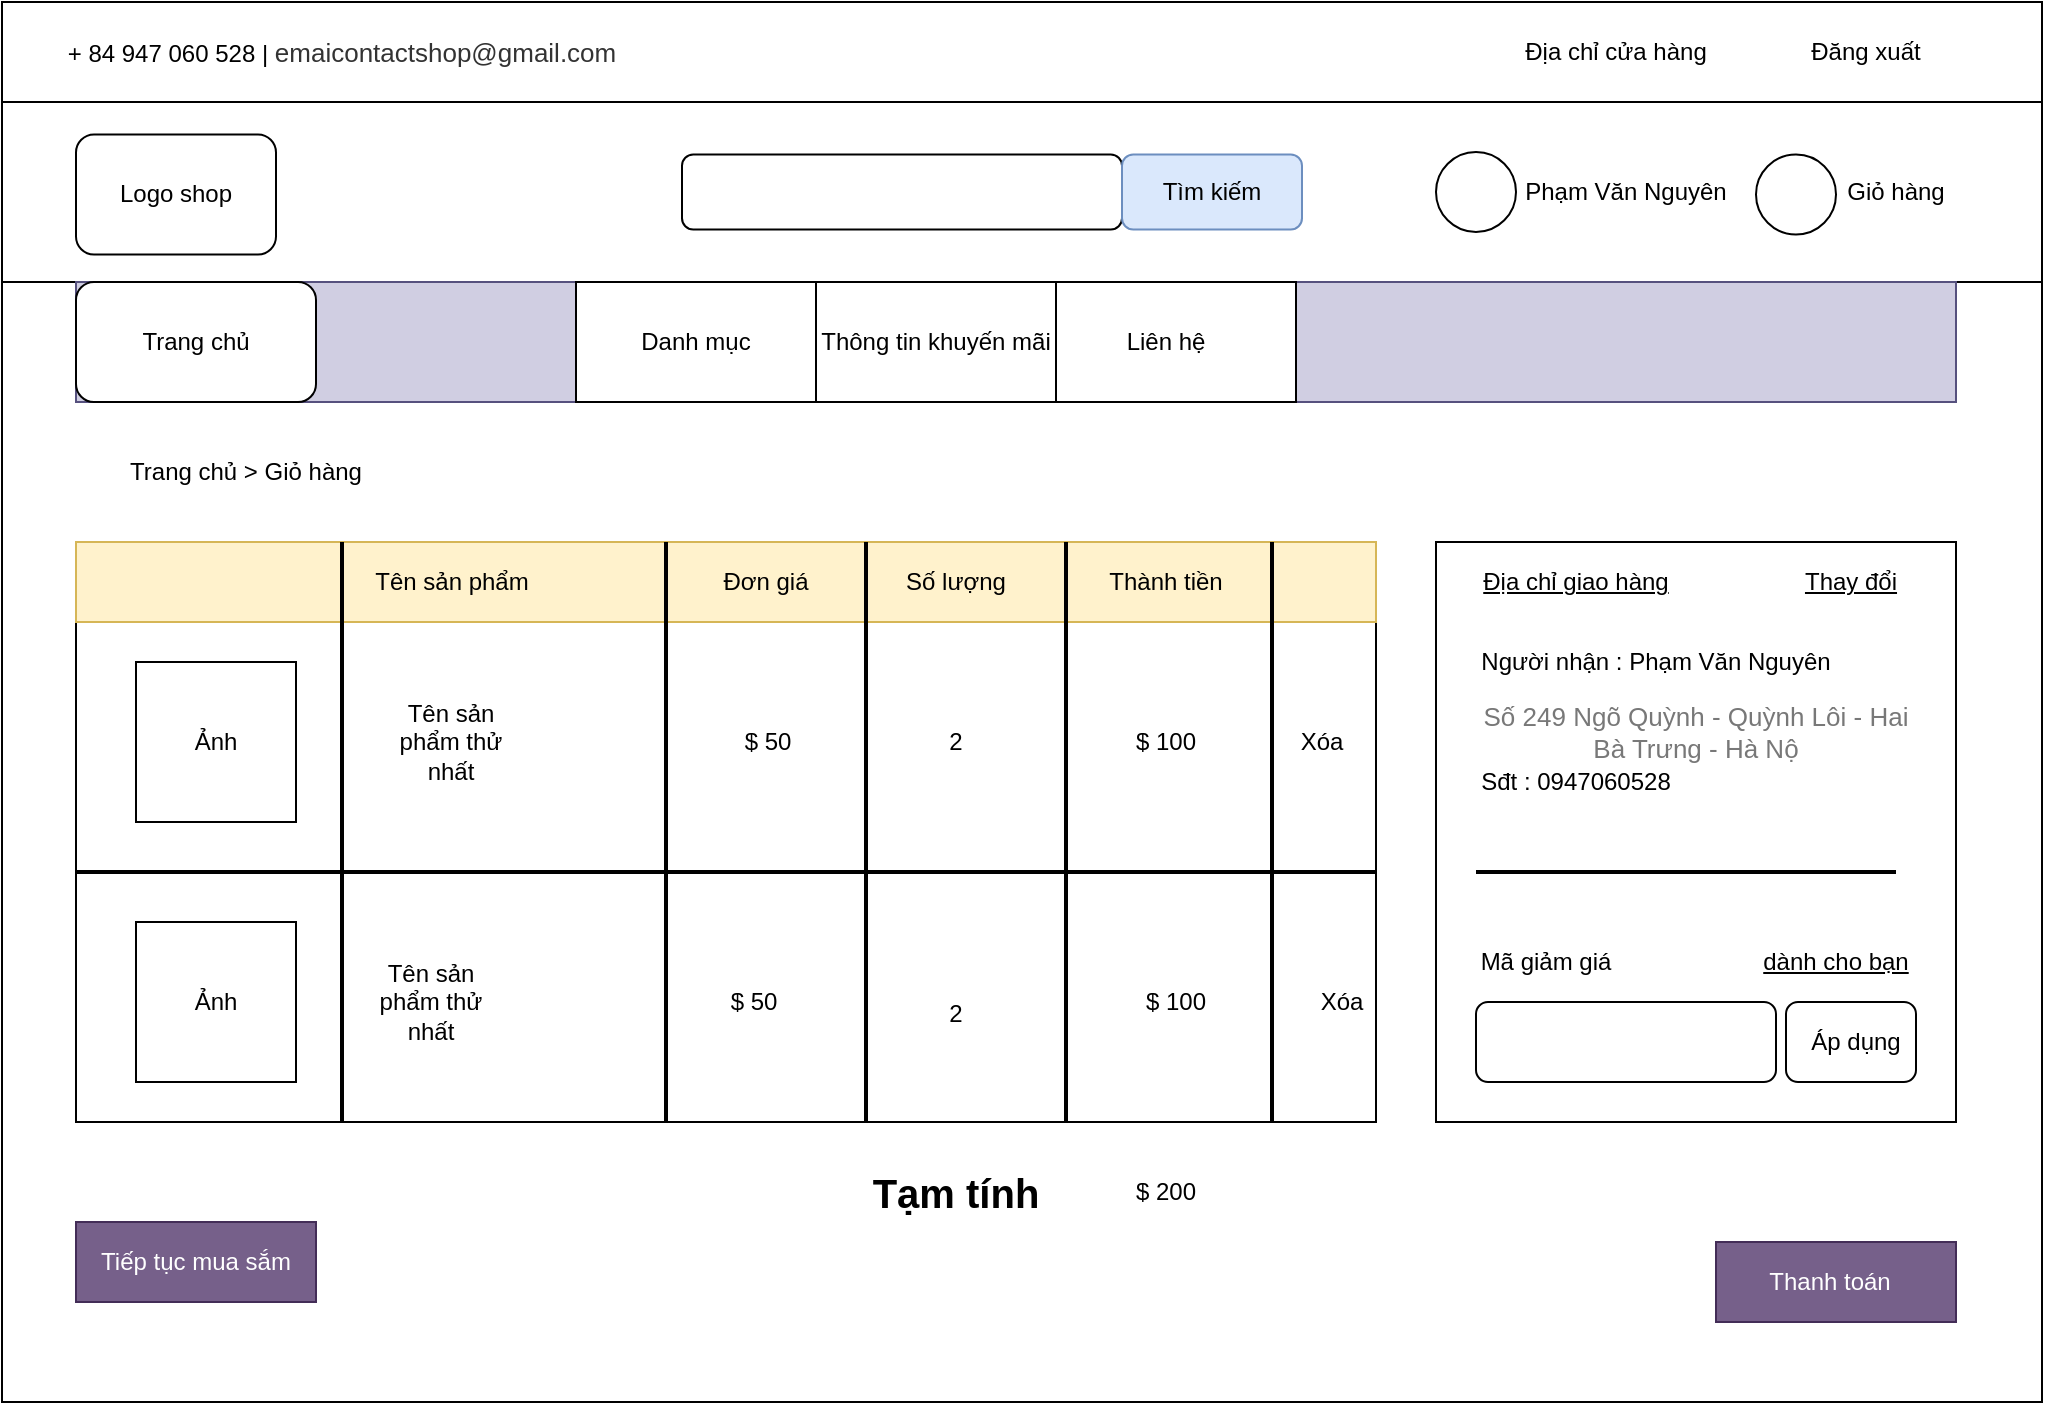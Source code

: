 <mxfile version="14.6.10" type="device"><diagram id="ESWnWOe6FJZDpxE4n6W1" name="Page-1"><mxGraphModel dx="1865" dy="1749" grid="1" gridSize="10" guides="1" tooltips="1" connect="1" arrows="1" fold="1" page="1" pageScale="1" pageWidth="827" pageHeight="1169" math="0" shadow="0"><root><mxCell id="0"/><mxCell id="1" parent="0"/><mxCell id="xxcyPhV28AaCupvOZjKp-1" value="" style="rounded=0;whiteSpace=wrap;html=1;" parent="1" vertex="1"><mxGeometry x="-97" y="-1090" width="1020" height="700" as="geometry"/></mxCell><mxCell id="xxcyPhV28AaCupvOZjKp-2" value="" style="rounded=0;whiteSpace=wrap;html=1;" parent="1" vertex="1"><mxGeometry x="-97" y="-1090" width="1020" height="50" as="geometry"/></mxCell><mxCell id="xxcyPhV28AaCupvOZjKp-3" value="" style="rounded=0;whiteSpace=wrap;html=1;shadow=0;glass=0;" parent="1" vertex="1"><mxGeometry x="-97" y="-1040" width="1020" height="90" as="geometry"/></mxCell><mxCell id="xxcyPhV28AaCupvOZjKp-4" value="+ 84 947 060 528 |&amp;nbsp;&lt;span style=&quot;color: rgb(51 , 51 , 51) ; font-size: 13px ; background-color: rgb(255 , 255 , 255) ; font-family: &amp;#34;poppins&amp;#34; , sans-serif ; text-align: left&quot;&gt;emaicontactshop@gmail.com&lt;/span&gt;" style="text;html=1;strokeColor=none;fillColor=none;align=center;verticalAlign=middle;whiteSpace=wrap;rounded=0;" parent="1" vertex="1"><mxGeometry x="-97" y="-1080" width="340" height="30" as="geometry"/></mxCell><mxCell id="xxcyPhV28AaCupvOZjKp-5" value="Địa chỉ cửa hàng" style="text;html=1;align=center;verticalAlign=middle;whiteSpace=wrap;rounded=0;noLabel=0;shadow=0;glass=0;" parent="1" vertex="1"><mxGeometry x="650" y="-1077.5" width="120" height="25" as="geometry"/></mxCell><mxCell id="xxcyPhV28AaCupvOZjKp-7" value="Đăng xuất" style="text;html=1;strokeColor=none;fillColor=none;align=center;verticalAlign=middle;whiteSpace=wrap;rounded=0;" parent="1" vertex="1"><mxGeometry x="800" y="-1075" width="70" height="20" as="geometry"/></mxCell><mxCell id="xxcyPhV28AaCupvOZjKp-8" value="" style="rounded=1;whiteSpace=wrap;html=1;shadow=0;glass=0;" parent="1" vertex="1"><mxGeometry x="-60" y="-1023.75" width="100" height="60" as="geometry"/></mxCell><mxCell id="xxcyPhV28AaCupvOZjKp-9" value="Logo shop" style="text;html=1;strokeColor=none;fillColor=none;align=center;verticalAlign=middle;whiteSpace=wrap;rounded=0;shadow=0;glass=0;" parent="1" vertex="1"><mxGeometry x="-40" y="-1003.75" width="60" height="20" as="geometry"/></mxCell><mxCell id="xxcyPhV28AaCupvOZjKp-10" value="" style="rounded=1;whiteSpace=wrap;html=1;shadow=0;glass=0;" parent="1" vertex="1"><mxGeometry x="243" y="-1013.75" width="220" height="37.5" as="geometry"/></mxCell><mxCell id="xxcyPhV28AaCupvOZjKp-11" value="" style="rounded=1;whiteSpace=wrap;html=1;shadow=0;glass=0;fillColor=#dae8fc;strokeColor=#6c8ebf;" parent="1" vertex="1"><mxGeometry x="463" y="-1013.75" width="90" height="37.5" as="geometry"/></mxCell><mxCell id="xxcyPhV28AaCupvOZjKp-12" value="Tìm kiếm" style="text;html=1;strokeColor=none;fillColor=none;align=center;verticalAlign=middle;whiteSpace=wrap;rounded=0;" parent="1" vertex="1"><mxGeometry x="473" y="-1005" width="70" height="20" as="geometry"/></mxCell><mxCell id="xxcyPhV28AaCupvOZjKp-13" value="" style="ellipse;whiteSpace=wrap;html=1;aspect=fixed;rounded=0;shadow=0;glass=0;" parent="1" vertex="1"><mxGeometry x="620" y="-1015" width="40" height="40" as="geometry"/></mxCell><mxCell id="xxcyPhV28AaCupvOZjKp-14" value="Phạm Văn Nguyên" style="text;html=1;strokeColor=none;fillColor=none;align=center;verticalAlign=middle;whiteSpace=wrap;rounded=0;shadow=0;glass=0;" parent="1" vertex="1"><mxGeometry x="660" y="-1005" width="110" height="20" as="geometry"/></mxCell><mxCell id="xxcyPhV28AaCupvOZjKp-15" value="" style="ellipse;whiteSpace=wrap;html=1;aspect=fixed;rounded=0;shadow=0;glass=0;" parent="1" vertex="1"><mxGeometry x="780" y="-1013.75" width="40" height="40" as="geometry"/></mxCell><mxCell id="xxcyPhV28AaCupvOZjKp-16" value="Giỏ hàng" style="text;html=1;strokeColor=none;fillColor=none;align=center;verticalAlign=middle;whiteSpace=wrap;rounded=0;shadow=0;glass=0;" parent="1" vertex="1"><mxGeometry x="820" y="-1005" width="60" height="20" as="geometry"/></mxCell><mxCell id="xxcyPhV28AaCupvOZjKp-17" value="" style="rounded=0;whiteSpace=wrap;html=1;shadow=0;glass=0;fillColor=#d0cee2;strokeColor=#56517e;" parent="1" vertex="1"><mxGeometry x="-60" y="-950" width="940" height="60" as="geometry"/></mxCell><mxCell id="xxcyPhV28AaCupvOZjKp-18" value="" style="rounded=1;whiteSpace=wrap;html=1;shadow=0;glass=0;" parent="1" vertex="1"><mxGeometry x="-60" y="-950" width="120" height="60" as="geometry"/></mxCell><mxCell id="xxcyPhV28AaCupvOZjKp-19" value="Trang chủ" style="text;html=1;strokeColor=none;fillColor=none;align=center;verticalAlign=middle;whiteSpace=wrap;rounded=0;shadow=0;glass=0;" parent="1" vertex="1"><mxGeometry x="-50" y="-930" width="100" height="20" as="geometry"/></mxCell><mxCell id="xxcyPhV28AaCupvOZjKp-20" value="" style="rounded=0;whiteSpace=wrap;html=1;shadow=0;glass=0;" parent="1" vertex="1"><mxGeometry x="190" y="-950" width="120" height="60" as="geometry"/></mxCell><mxCell id="xxcyPhV28AaCupvOZjKp-21" value="" style="rounded=0;whiteSpace=wrap;html=1;shadow=0;glass=0;" parent="1" vertex="1"><mxGeometry x="310" y="-950" width="120" height="60" as="geometry"/></mxCell><mxCell id="xxcyPhV28AaCupvOZjKp-22" value="" style="rounded=0;whiteSpace=wrap;html=1;shadow=0;glass=0;" parent="1" vertex="1"><mxGeometry x="430" y="-950" width="120" height="60" as="geometry"/></mxCell><mxCell id="xxcyPhV28AaCupvOZjKp-23" value="Danh mục" style="text;html=1;strokeColor=none;fillColor=none;align=center;verticalAlign=middle;whiteSpace=wrap;rounded=0;shadow=0;glass=0;" parent="1" vertex="1"><mxGeometry x="205" y="-930" width="90" height="20" as="geometry"/></mxCell><mxCell id="xxcyPhV28AaCupvOZjKp-24" value="Thông tin khuyến mãi" style="text;html=1;strokeColor=none;fillColor=none;align=center;verticalAlign=middle;whiteSpace=wrap;rounded=0;shadow=0;glass=0;" parent="1" vertex="1"><mxGeometry x="310" y="-930" width="120" height="20" as="geometry"/></mxCell><mxCell id="xxcyPhV28AaCupvOZjKp-25" value="Liên hệ" style="text;html=1;strokeColor=none;fillColor=none;align=center;verticalAlign=middle;whiteSpace=wrap;rounded=0;shadow=0;glass=0;" parent="1" vertex="1"><mxGeometry x="440" y="-930" width="90" height="20" as="geometry"/></mxCell><mxCell id="xxcyPhV28AaCupvOZjKp-26" value="Trang chủ &amp;gt; Giỏ hàng" style="text;html=1;strokeColor=none;fillColor=none;align=center;verticalAlign=middle;whiteSpace=wrap;rounded=0;" parent="1" vertex="1"><mxGeometry x="-40" y="-870" width="130" height="30" as="geometry"/></mxCell><mxCell id="xxcyPhV28AaCupvOZjKp-27" value="" style="rounded=0;whiteSpace=wrap;html=1;" parent="1" vertex="1"><mxGeometry x="-60" y="-820" width="650" height="290" as="geometry"/></mxCell><mxCell id="xxcyPhV28AaCupvOZjKp-28" value="" style="rounded=0;whiteSpace=wrap;html=1;fillColor=#fff2cc;strokeColor=#d6b656;" parent="1" vertex="1"><mxGeometry x="-60" y="-820" width="650" height="40" as="geometry"/></mxCell><mxCell id="xxcyPhV28AaCupvOZjKp-29" value="" style="line;strokeWidth=2;direction=south;html=1;" parent="1" vertex="1"><mxGeometry x="68" y="-820" width="10" height="290" as="geometry"/></mxCell><mxCell id="xxcyPhV28AaCupvOZjKp-30" value="" style="line;strokeWidth=2;direction=south;html=1;" parent="1" vertex="1"><mxGeometry x="230" y="-820" width="10" height="290" as="geometry"/></mxCell><mxCell id="xxcyPhV28AaCupvOZjKp-31" value="" style="line;strokeWidth=2;direction=south;html=1;" parent="1" vertex="1"><mxGeometry x="330" y="-820" width="10" height="290" as="geometry"/></mxCell><mxCell id="xxcyPhV28AaCupvOZjKp-32" value="" style="line;strokeWidth=2;direction=south;html=1;" parent="1" vertex="1"><mxGeometry x="430" y="-820" width="10" height="290" as="geometry"/></mxCell><mxCell id="xxcyPhV28AaCupvOZjKp-34" value="" style="line;strokeWidth=2;direction=south;html=1;" parent="1" vertex="1"><mxGeometry x="533" y="-820" width="10" height="290" as="geometry"/></mxCell><mxCell id="xxcyPhV28AaCupvOZjKp-35" value="Tên sản phẩm" style="text;html=1;strokeColor=none;fillColor=none;align=center;verticalAlign=middle;whiteSpace=wrap;rounded=0;" parent="1" vertex="1"><mxGeometry x="82.5" y="-810" width="90" height="20" as="geometry"/></mxCell><mxCell id="xxcyPhV28AaCupvOZjKp-37" value="Đơn giá" style="text;html=1;strokeColor=none;fillColor=none;align=center;verticalAlign=middle;whiteSpace=wrap;rounded=0;" parent="1" vertex="1"><mxGeometry x="250" y="-810" width="70" height="20" as="geometry"/></mxCell><mxCell id="xxcyPhV28AaCupvOZjKp-38" value="Số lượng" style="text;html=1;strokeColor=none;fillColor=none;align=center;verticalAlign=middle;whiteSpace=wrap;rounded=0;" parent="1" vertex="1"><mxGeometry x="340" y="-810" width="80" height="20" as="geometry"/></mxCell><mxCell id="xxcyPhV28AaCupvOZjKp-39" value="Thành tiền" style="text;html=1;strokeColor=none;fillColor=none;align=center;verticalAlign=middle;whiteSpace=wrap;rounded=0;" parent="1" vertex="1"><mxGeometry x="440" y="-810" width="90" height="20" as="geometry"/></mxCell><mxCell id="xxcyPhV28AaCupvOZjKp-40" value="" style="line;strokeWidth=2;html=1;" parent="1" vertex="1"><mxGeometry x="-60" y="-660" width="650" height="10" as="geometry"/></mxCell><mxCell id="xxcyPhV28AaCupvOZjKp-41" value="" style="whiteSpace=wrap;html=1;aspect=fixed;" parent="1" vertex="1"><mxGeometry x="-30" y="-760" width="80" height="80" as="geometry"/></mxCell><mxCell id="xxcyPhV28AaCupvOZjKp-42" value="Tên sản phẩm thử nhất" style="text;html=1;strokeColor=none;fillColor=none;align=center;verticalAlign=middle;whiteSpace=wrap;rounded=0;" parent="1" vertex="1"><mxGeometry x="90" y="-740" width="75" height="40" as="geometry"/></mxCell><mxCell id="xxcyPhV28AaCupvOZjKp-43" value="$ 50" style="text;html=1;strokeColor=none;fillColor=none;align=center;verticalAlign=middle;whiteSpace=wrap;rounded=0;" parent="1" vertex="1"><mxGeometry x="250" y="-730" width="72" height="20" as="geometry"/></mxCell><mxCell id="xxcyPhV28AaCupvOZjKp-44" value="2" style="text;html=1;strokeColor=none;fillColor=none;align=center;verticalAlign=middle;whiteSpace=wrap;rounded=0;" parent="1" vertex="1"><mxGeometry x="360" y="-730" width="40" height="20" as="geometry"/></mxCell><mxCell id="xxcyPhV28AaCupvOZjKp-45" value="$ 100" style="text;html=1;strokeColor=none;fillColor=none;align=center;verticalAlign=middle;whiteSpace=wrap;rounded=0;" parent="1" vertex="1"><mxGeometry x="445" y="-730" width="80" height="20" as="geometry"/></mxCell><mxCell id="xxcyPhV28AaCupvOZjKp-46" value="Xóa" style="text;html=1;strokeColor=none;fillColor=none;align=center;verticalAlign=middle;whiteSpace=wrap;rounded=0;" parent="1" vertex="1"><mxGeometry x="543" y="-730" width="40" height="20" as="geometry"/></mxCell><mxCell id="xxcyPhV28AaCupvOZjKp-47" value="" style="whiteSpace=wrap;html=1;aspect=fixed;" parent="1" vertex="1"><mxGeometry x="-30" y="-630" width="80" height="80" as="geometry"/></mxCell><mxCell id="xxcyPhV28AaCupvOZjKp-48" value="Tên sản phẩm thử nhất" style="text;html=1;strokeColor=none;fillColor=none;align=center;verticalAlign=middle;whiteSpace=wrap;rounded=0;" parent="1" vertex="1"><mxGeometry x="90" y="-610" width="55" height="40" as="geometry"/></mxCell><mxCell id="xxcyPhV28AaCupvOZjKp-49" value="$ 50" style="text;html=1;strokeColor=none;fillColor=none;align=center;verticalAlign=middle;whiteSpace=wrap;rounded=0;" parent="1" vertex="1"><mxGeometry x="243" y="-600" width="72" height="20" as="geometry"/></mxCell><mxCell id="xxcyPhV28AaCupvOZjKp-50" value="2" style="text;html=1;strokeColor=none;fillColor=none;align=center;verticalAlign=middle;whiteSpace=wrap;rounded=0;" parent="1" vertex="1"><mxGeometry x="360" y="-594" width="40" height="20" as="geometry"/></mxCell><mxCell id="xxcyPhV28AaCupvOZjKp-51" value="$ 100" style="text;html=1;strokeColor=none;fillColor=none;align=center;verticalAlign=middle;whiteSpace=wrap;rounded=0;" parent="1" vertex="1"><mxGeometry x="450" y="-600" width="80" height="20" as="geometry"/></mxCell><mxCell id="xxcyPhV28AaCupvOZjKp-52" value="Xóa" style="text;html=1;strokeColor=none;fillColor=none;align=center;verticalAlign=middle;whiteSpace=wrap;rounded=0;" parent="1" vertex="1"><mxGeometry x="553" y="-600" width="40" height="20" as="geometry"/></mxCell><mxCell id="xxcyPhV28AaCupvOZjKp-53" value="Ảnh" style="text;html=1;strokeColor=none;fillColor=none;align=center;verticalAlign=middle;whiteSpace=wrap;rounded=0;" parent="1" vertex="1"><mxGeometry x="-20" y="-730" width="60" height="20" as="geometry"/></mxCell><mxCell id="xxcyPhV28AaCupvOZjKp-54" value="Ảnh" style="text;html=1;strokeColor=none;fillColor=none;align=center;verticalAlign=middle;whiteSpace=wrap;rounded=0;" parent="1" vertex="1"><mxGeometry x="-20" y="-600" width="60" height="20" as="geometry"/></mxCell><mxCell id="xxcyPhV28AaCupvOZjKp-55" value="&lt;font style=&quot;font-size: 20px&quot;&gt;&lt;b&gt;Tạm tính&lt;/b&gt;&lt;/font&gt;" style="text;html=1;strokeColor=none;fillColor=none;align=center;verticalAlign=middle;whiteSpace=wrap;rounded=0;" parent="1" vertex="1"><mxGeometry x="320" y="-520" width="120" height="50" as="geometry"/></mxCell><mxCell id="xxcyPhV28AaCupvOZjKp-56" value="$ 200" style="text;html=1;strokeColor=none;fillColor=none;align=center;verticalAlign=middle;whiteSpace=wrap;rounded=0;" parent="1" vertex="1"><mxGeometry x="450" y="-505" width="70" height="20" as="geometry"/></mxCell><mxCell id="xxcyPhV28AaCupvOZjKp-57" value="" style="rounded=0;whiteSpace=wrap;html=1;fillColor=#76608a;strokeColor=#432D57;fontColor=#ffffff;" parent="1" vertex="1"><mxGeometry x="-60" y="-480" width="120" height="40" as="geometry"/></mxCell><mxCell id="xxcyPhV28AaCupvOZjKp-58" value="Tiếp tục mua sắm" style="text;html=1;strokeColor=none;fillColor=none;align=center;verticalAlign=middle;whiteSpace=wrap;rounded=0;fontColor=#FFFFFF;" parent="1" vertex="1"><mxGeometry x="-50" y="-470" width="100" height="20" as="geometry"/></mxCell><mxCell id="xxcyPhV28AaCupvOZjKp-59" value="" style="rounded=0;whiteSpace=wrap;html=1;fillColor=#76608a;strokeColor=#432D57;fontColor=#ffffff;" parent="1" vertex="1"><mxGeometry x="760" y="-470" width="120" height="40" as="geometry"/></mxCell><mxCell id="xxcyPhV28AaCupvOZjKp-60" value="Thanh toán" style="text;html=1;strokeColor=none;fillColor=none;align=center;verticalAlign=middle;whiteSpace=wrap;rounded=0;fontColor=#FFFFFF;" parent="1" vertex="1"><mxGeometry x="767" y="-460" width="100" height="20" as="geometry"/></mxCell><mxCell id="xxcyPhV28AaCupvOZjKp-63" value="" style="rounded=0;whiteSpace=wrap;html=1;fontColor=#FFFFFF;" parent="1" vertex="1"><mxGeometry x="620" y="-820" width="260" height="290" as="geometry"/></mxCell><mxCell id="xxcyPhV28AaCupvOZjKp-64" value="Địa chỉ giao hàng" style="text;html=1;strokeColor=none;fillColor=none;align=center;verticalAlign=middle;whiteSpace=wrap;rounded=0;fontStyle=4" parent="1" vertex="1"><mxGeometry x="640" y="-810" width="100" height="20" as="geometry"/></mxCell><mxCell id="xxcyPhV28AaCupvOZjKp-65" value="Thay đổi" style="text;html=1;strokeColor=none;fillColor=none;align=center;verticalAlign=middle;whiteSpace=wrap;rounded=0;fontStyle=4" parent="1" vertex="1"><mxGeometry x="800" y="-810" width="55" height="20" as="geometry"/></mxCell><mxCell id="xxcyPhV28AaCupvOZjKp-66" value="&lt;span style=&quot;color: rgb(120 , 120 , 120) ; font-family: &amp;#34;poppins&amp;#34; , sans-serif ; font-size: 13px ; text-align: left ; background-color: rgb(255 , 255 , 255)&quot;&gt;Số 249 Ngõ Quỳnh - Quỳnh Lôi - Hai Bà Trưng - Hà Nộ&lt;/span&gt;" style="text;html=1;strokeColor=none;fillColor=none;align=center;verticalAlign=middle;whiteSpace=wrap;rounded=0;fontColor=#000000;" parent="1" vertex="1"><mxGeometry x="640" y="-740" width="220" height="30" as="geometry"/></mxCell><mxCell id="xxcyPhV28AaCupvOZjKp-67" value="Người nhận : Phạm Văn Nguyên" style="text;html=1;strokeColor=none;fillColor=none;align=center;verticalAlign=middle;whiteSpace=wrap;rounded=0;fontColor=#000000;" parent="1" vertex="1"><mxGeometry x="640" y="-770" width="180" height="20" as="geometry"/></mxCell><mxCell id="xxcyPhV28AaCupvOZjKp-68" value="Sđt : 0947060528" style="text;html=1;strokeColor=none;fillColor=none;align=center;verticalAlign=middle;whiteSpace=wrap;rounded=0;fontColor=#000000;" parent="1" vertex="1"><mxGeometry x="640" y="-710" width="100" height="20" as="geometry"/></mxCell><mxCell id="xxcyPhV28AaCupvOZjKp-69" value="Mã giảm giá" style="text;html=1;strokeColor=none;fillColor=none;align=center;verticalAlign=middle;whiteSpace=wrap;rounded=0;fontColor=#000000;" parent="1" vertex="1"><mxGeometry x="640" y="-620" width="70" height="20" as="geometry"/></mxCell><mxCell id="xxcyPhV28AaCupvOZjKp-70" value="" style="rounded=1;whiteSpace=wrap;html=1;fontColor=#000000;" parent="1" vertex="1"><mxGeometry x="640" y="-590" width="150" height="40" as="geometry"/></mxCell><mxCell id="xxcyPhV28AaCupvOZjKp-71" value="" style="rounded=1;whiteSpace=wrap;html=1;fontColor=#000000;" parent="1" vertex="1"><mxGeometry x="795" y="-590" width="65" height="40" as="geometry"/></mxCell><mxCell id="xxcyPhV28AaCupvOZjKp-72" value="Áp dụng" style="text;html=1;strokeColor=none;fillColor=none;align=center;verticalAlign=middle;whiteSpace=wrap;rounded=0;fontColor=#000000;" parent="1" vertex="1"><mxGeometry x="800" y="-580" width="60" height="20" as="geometry"/></mxCell><mxCell id="xxcyPhV28AaCupvOZjKp-73" value="dành cho bạn" style="text;html=1;strokeColor=none;fillColor=none;align=center;verticalAlign=middle;whiteSpace=wrap;rounded=0;fontColor=#000000;fontStyle=4" parent="1" vertex="1"><mxGeometry x="780" y="-620" width="80" height="20" as="geometry"/></mxCell><mxCell id="xxcyPhV28AaCupvOZjKp-74" value="" style="line;strokeWidth=2;html=1;fontColor=#000000;" parent="1" vertex="1"><mxGeometry x="640" y="-660" width="210" height="10" as="geometry"/></mxCell></root></mxGraphModel></diagram></mxfile>